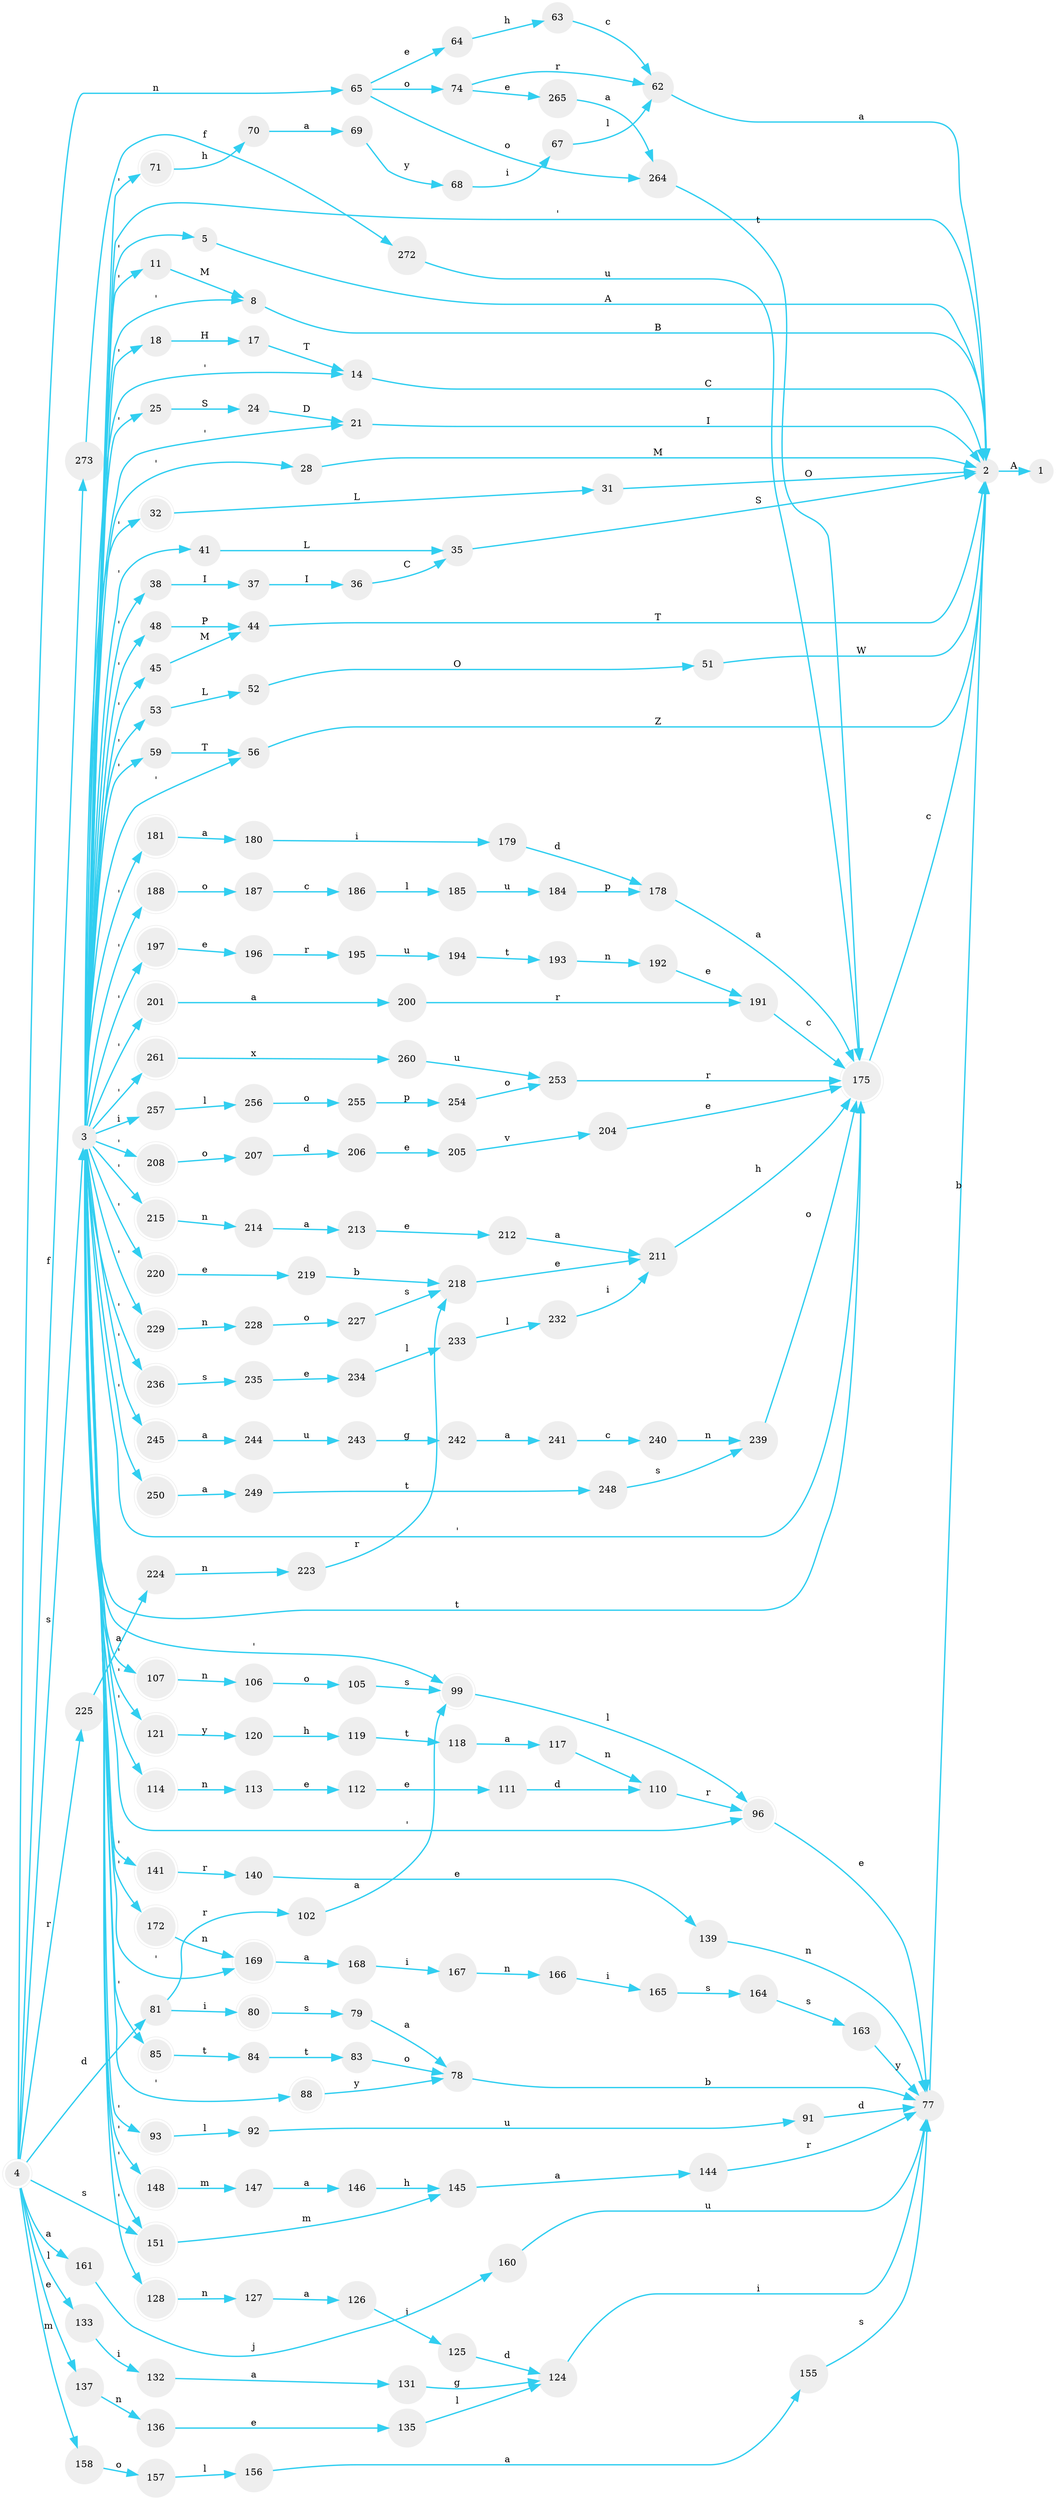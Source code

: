 digraph FST {
    rankdir=LR;
    node [shape=circle];
    node [style=filled];
    node [fillcolor="#EEEEEE"];
    node [color="#EEEEEE"];
    edge [color="#31CEF0"];
    edge [style="bold"];
    edge [arrowsize=1.5];
    4 [shape=doublecircle];
    4 -> 3 [label="s"];
    3 -> 2 [label="'"];
    2 -> 1 [label="A"];
    3 -> 5 [label="'"];
    5 -> 2 [label="A"];
    3 -> 8 [label="'"];
    8 -> 2 [label="B"];
    3 -> 11 [label="'"];
    11 -> 8 [label="M"];
    3 -> 14 [label="'"];
    14 -> 2 [label="C"];
    3 -> 18 [label="'"];
    18 -> 17 [label="H"];
    17 -> 14 [label="T"];
    3 -> 21 [label="'"];
    21 -> 2 [label="I"];
    3 -> 25 [label="'"];
    25 -> 24 [label="S"];
    24 -> 21 [label="D"];
    3 -> 28 [label="'"];
    28 -> 2 [label="M"];
    3 -> 32 [label="'"];
    32 [shape=doublecircle];
    32 -> 31 [label="L"];
    31 -> 2 [label="O"];
    3 -> 38 [label="'"];
    38 -> 37 [label="I"];
    37 -> 36 [label="I"];
    36 -> 35 [label="C"];
    35 -> 2 [label="S"];
    3 -> 41 [label="'"];
    41 -> 35 [label="L"];
    3 -> 45 [label="'"];
    45 -> 44 [label="M"];
    44 -> 2 [label="T"];
    3 -> 48 [label="'"];
    48 -> 44 [label="P"];
    3 -> 53 [label="'"];
    53 -> 52 [label="L"];
    52 -> 51 [label="O"];
    51 -> 2 [label="W"];
    3 -> 56 [label="'"];
    56 -> 2 [label="Z"];
    3 -> 59 [label="'"];
    59 -> 56 [label="T"];
    3 -> 71 [label="'"];
    71 [shape=doublecircle];
    71 -> 70 [label="h"];
    70 -> 69 [label="a"];
    69 -> 68 [label="y"];
    68 -> 67 [label="i"];
    67 -> 62 [label="l"];
    62 -> 2 [label="a"];
    3 -> 85 [label="'"];
    85 [shape=doublecircle];
    85 -> 84 [label="t"];
    84 -> 83 [label="t"];
    83 -> 78 [label="o"];
    78 -> 77 [label="b"];
    77 -> 2 [label="b"];
    3 -> 88 [label="'"];
    88 [shape=doublecircle];
    88 -> 78 [label="y"];
    3 -> 93 [label="'"];
    93 [shape=doublecircle];
    93 -> 92 [label="l"];
    92 -> 91 [label="u"];
    91 -> 77 [label="d"];
    3 -> 96 [label="'"];
    96 [shape=doublecircle];
    96 -> 77 [label="e"];
    3 -> 99 [label="'"];
    99 [shape=doublecircle];
    99 -> 96 [label="l"];
    3 -> 107 [label="'"];
    107 [shape=doublecircle];
    107 -> 106 [label="n"];
    106 -> 105 [label="o"];
    105 -> 99 [label="s"];
    3 -> 114 [label="'"];
    114 [shape=doublecircle];
    114 -> 113 [label="n"];
    113 -> 112 [label="e"];
    112 -> 111 [label="e"];
    111 -> 110 [label="d"];
    110 -> 96 [label="r"];
    3 -> 121 [label="'"];
    121 [shape=doublecircle];
    121 -> 120 [label="y"];
    120 -> 119 [label="h"];
    119 -> 118 [label="t"];
    118 -> 117 [label="a"];
    117 -> 110 [label="n"];
    3 -> 128 [label="'"];
    128 [shape=doublecircle];
    128 -> 127 [label="n"];
    127 -> 126 [label="a"];
    126 -> 125 [label="j"];
    125 -> 124 [label="d"];
    124 -> 77 [label="i"];
    3 -> 141 [label="'"];
    141 [shape=doublecircle];
    141 -> 140 [label="r"];
    140 -> 139 [label="e"];
    139 -> 77 [label="n"];
    3 -> 148 [label="'"];
    148 [shape=doublecircle];
    148 -> 147 [label="m"];
    147 -> 146 [label="a"];
    146 -> 145 [label="h"];
    145 -> 144 [label="a"];
    144 -> 77 [label="r"];
    3 -> 151 [label="'"];
    151 [shape=doublecircle];
    151 -> 145 [label="m"];
    3 -> 169 [label="'"];
    169 [shape=doublecircle];
    169 -> 168 [label="a"];
    168 -> 167 [label="i"];
    167 -> 166 [label="n"];
    166 -> 165 [label="i"];
    165 -> 164 [label="s"];
    164 -> 163 [label="s"];
    163 -> 77 [label="y"];
    3 -> 172 [label="'"];
    172 [shape=doublecircle];
    172 -> 169 [label="n"];
    3 -> 175 [label="'"];
    175 [shape=doublecircle];
    175 -> 2 [label="c"];
    3 -> 181 [label="'"];
    181 [shape=doublecircle];
    181 -> 180 [label="a"];
    180 -> 179 [label="i"];
    179 -> 178 [label="d"];
    178 -> 175 [label="a"];
    3 -> 188 [label="'"];
    188 [shape=doublecircle];
    188 -> 187 [label="o"];
    187 -> 186 [label="c"];
    186 -> 185 [label="l"];
    185 -> 184 [label="u"];
    184 -> 178 [label="p"];
    3 -> 197 [label="'"];
    197 [shape=doublecircle];
    197 -> 196 [label="e"];
    196 -> 195 [label="r"];
    195 -> 194 [label="u"];
    194 -> 193 [label="t"];
    193 -> 192 [label="n"];
    192 -> 191 [label="e"];
    191 -> 175 [label="c"];
    3 -> 201 [label="'"];
    201 [shape=doublecircle];
    201 -> 200 [label="a"];
    200 -> 191 [label="r"];
    3 -> 208 [label="'"];
    208 [shape=doublecircle];
    208 -> 207 [label="o"];
    207 -> 206 [label="d"];
    206 -> 205 [label="e"];
    205 -> 204 [label="v"];
    204 -> 175 [label="e"];
    3 -> 215 [label="'"];
    215 [shape=doublecircle];
    215 -> 214 [label="n"];
    214 -> 213 [label="a"];
    213 -> 212 [label="e"];
    212 -> 211 [label="a"];
    211 -> 175 [label="h"];
    3 -> 220 [label="'"];
    220 [shape=doublecircle];
    220 -> 219 [label="e"];
    219 -> 218 [label="b"];
    218 -> 211 [label="e"];
    3 -> 229 [label="'"];
    229 [shape=doublecircle];
    229 -> 228 [label="n"];
    228 -> 227 [label="o"];
    227 -> 218 [label="s"];
    3 -> 236 [label="'"];
    236 [shape=doublecircle];
    236 -> 235 [label="s"];
    235 -> 234 [label="e"];
    234 -> 233 [label="l"];
    233 -> 232 [label="l"];
    232 -> 211 [label="i"];
    3 -> 245 [label="'"];
    245 [shape=doublecircle];
    245 -> 244 [label="a"];
    244 -> 243 [label="u"];
    243 -> 242 [label="g"];
    242 -> 241 [label="a"];
    241 -> 240 [label="c"];
    240 -> 239 [label="n"];
    239 -> 175 [label="o"];
    3 -> 250 [label="'"];
    250 [shape=doublecircle];
    250 -> 249 [label="a"];
    249 -> 248 [label="t"];
    248 -> 239 [label="s"];
    3 -> 257 [label="i"];
    257 -> 256 [label="l"];
    256 -> 255 [label="o"];
    255 -> 254 [label="p"];
    254 -> 253 [label="o"];
    253 -> 175 [label="r"];
    3 -> 261 [label="'"];
    261 [shape=doublecircle];
    261 -> 260 [label="x"];
    260 -> 253 [label="u"];
    3 -> 175 [label="t"];
    4 -> 65 [label="n"];
    65 -> 64 [label="e"];
    64 -> 63 [label="h"];
    63 -> 62 [label="c"];
    65 -> 74 [label="o"];
    74 -> 62 [label="r"];
    74 -> 265 [label="e"];
    265 -> 264 [label="a"];
    264 -> 175 [label="t"];
    65 -> 264 [label="o"];
    4 -> 81 [label="d"];
    81 -> 80 [label="i"];
    80 [shape=doublecircle];
    80 -> 79 [label="s"];
    79 -> 78 [label="a"];
    81 -> 102 [label="r"];
    102 -> 99 [label="a"];
    4 -> 133 [label="l"];
    133 -> 132 [label="i"];
    132 -> 131 [label="a"];
    131 -> 124 [label="g"];
    4 -> 137 [label="e"];
    137 -> 136 [label="n"];
    136 -> 135 [label="e"];
    135 -> 124 [label="l"];
    4 -> 151 [label="s"];
    4 -> 158 [label="m"];
    158 -> 157 [label="o"];
    157 -> 156 [label="l"];
    156 -> 155 [label="a"];
    155 -> 77 [label="s"];
    4 -> 161 [label="a"];
    161 -> 160 [label="j"];
    160 -> 77 [label="u"];
    4 -> 225 [label="r"];
    225 -> 224 [label="a"];
    224 -> 223 [label="n"];
    223 -> 218 [label="r"];
    4 -> 273 [label="f"];
    273 -> 272 [label="f"];
    272 -> 175 [label="u"];
}